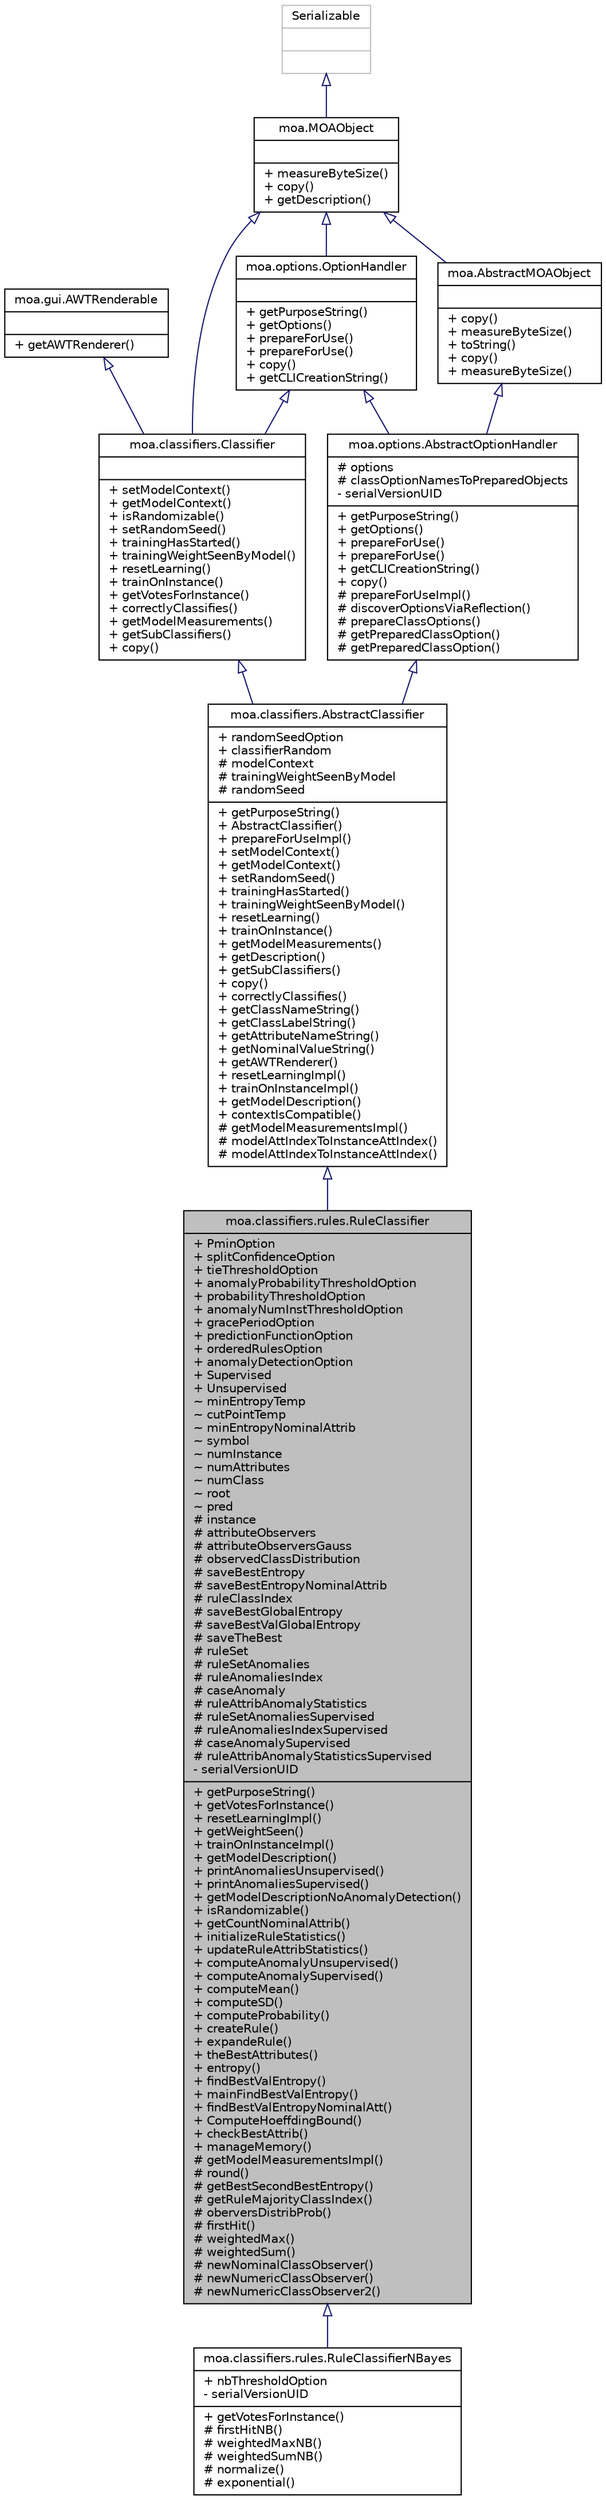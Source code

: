 digraph G
{
  edge [fontname="Helvetica",fontsize="10",labelfontname="Helvetica",labelfontsize="10"];
  node [fontname="Helvetica",fontsize="10",shape=record];
  Node1 [label="{moa.classifiers.rules.RuleClassifier\n|+ PminOption\l+ splitConfidenceOption\l+ tieThresholdOption\l+ anomalyProbabilityThresholdOption\l+ probabilityThresholdOption\l+ anomalyNumInstThresholdOption\l+ gracePeriodOption\l+ predictionFunctionOption\l+ orderedRulesOption\l+ anomalyDetectionOption\l+ Supervised\l+ Unsupervised\l~ minEntropyTemp\l~ cutPointTemp\l~ minEntropyNominalAttrib\l~ symbol\l~ numInstance\l~ numAttributes\l~ numClass\l~ root\l~ pred\l# instance\l# attributeObservers\l# attributeObserversGauss\l# observedClassDistribution\l# saveBestEntropy\l# saveBestEntropyNominalAttrib\l# ruleClassIndex\l# saveBestGlobalEntropy\l# saveBestValGlobalEntropy\l# saveTheBest\l# ruleSet\l# ruleSetAnomalies\l# ruleAnomaliesIndex\l# caseAnomaly\l# ruleAttribAnomalyStatistics\l# ruleSetAnomaliesSupervised\l# ruleAnomaliesIndexSupervised\l# caseAnomalySupervised\l# ruleAttribAnomalyStatisticsSupervised\l- serialVersionUID\l|+ getPurposeString()\l+ getVotesForInstance()\l+ resetLearningImpl()\l+ getWeightSeen()\l+ trainOnInstanceImpl()\l+ getModelDescription()\l+ printAnomaliesUnsupervised()\l+ printAnomaliesSupervised()\l+ getModelDescriptionNoAnomalyDetection()\l+ isRandomizable()\l+ getCountNominalAttrib()\l+ initializeRuleStatistics()\l+ updateRuleAttribStatistics()\l+ computeAnomalyUnsupervised()\l+ computeAnomalySupervised()\l+ computeMean()\l+ computeSD()\l+ computeProbability()\l+ createRule()\l+ expandeRule()\l+ theBestAttributes()\l+ entropy()\l+ findBestValEntropy()\l+ mainFindBestValEntropy()\l+ findBestValEntropyNominalAtt()\l+ ComputeHoeffdingBound()\l+ checkBestAttrib()\l+ manageMemory()\l# getModelMeasurementsImpl()\l# round()\l# getBestSecondBestEntropy()\l# getRuleMajorityClassIndex()\l# oberversDistribProb()\l# firstHit()\l# weightedMax()\l# weightedSum()\l# newNominalClassObserver()\l# newNumericClassObserver()\l# newNumericClassObserver2()\l}",height=0.2,width=0.4,color="black", fillcolor="grey75", style="filled" fontcolor="black"];
  Node2 -> Node1 [dir=back,color="midnightblue",fontsize="10",style="solid",arrowtail="empty",fontname="Helvetica"];
  Node2 [label="{moa.classifiers.AbstractClassifier\n|+ randomSeedOption\l+ classifierRandom\l# modelContext\l# trainingWeightSeenByModel\l# randomSeed\l|+ getPurposeString()\l+ AbstractClassifier()\l+ prepareForUseImpl()\l+ setModelContext()\l+ getModelContext()\l+ setRandomSeed()\l+ trainingHasStarted()\l+ trainingWeightSeenByModel()\l+ resetLearning()\l+ trainOnInstance()\l+ getModelMeasurements()\l+ getDescription()\l+ getSubClassifiers()\l+ copy()\l+ correctlyClassifies()\l+ getClassNameString()\l+ getClassLabelString()\l+ getAttributeNameString()\l+ getNominalValueString()\l+ getAWTRenderer()\l+ resetLearningImpl()\l+ trainOnInstanceImpl()\l+ getModelDescription()\l+ contextIsCompatible()\l# getModelMeasurementsImpl()\l# modelAttIndexToInstanceAttIndex()\l# modelAttIndexToInstanceAttIndex()\l}",height=0.2,width=0.4,color="black", fillcolor="white", style="filled",URL="$classmoa_1_1classifiers_1_1AbstractClassifier.html",tooltip="Abstract Classifier."];
  Node3 -> Node2 [dir=back,color="midnightblue",fontsize="10",style="solid",arrowtail="empty",fontname="Helvetica"];
  Node3 [label="{moa.options.AbstractOptionHandler\n|# options\l# classOptionNamesToPreparedObjects\l- serialVersionUID\l|+ getPurposeString()\l+ getOptions()\l+ prepareForUse()\l+ prepareForUse()\l+ getCLICreationString()\l+ copy()\l# prepareForUseImpl()\l# discoverOptionsViaReflection()\l# prepareClassOptions()\l# getPreparedClassOption()\l# getPreparedClassOption()\l}",height=0.2,width=0.4,color="black", fillcolor="white", style="filled",URL="$classmoa_1_1options_1_1AbstractOptionHandler.html",tooltip="Abstract Option Handler."];
  Node4 -> Node3 [dir=back,color="midnightblue",fontsize="10",style="solid",arrowtail="empty",fontname="Helvetica"];
  Node4 [label="{moa.AbstractMOAObject\n||+ copy()\l+ measureByteSize()\l+ toString()\l+ copy()\l+ measureByteSize()\l}",height=0.2,width=0.4,color="black", fillcolor="white", style="filled",URL="$classmoa_1_1AbstractMOAObject.html",tooltip="Abstract MOA Object."];
  Node5 -> Node4 [dir=back,color="midnightblue",fontsize="10",style="solid",arrowtail="empty",fontname="Helvetica"];
  Node5 [label="{moa.MOAObject\n||+ measureByteSize()\l+ copy()\l+ getDescription()\l}",height=0.2,width=0.4,color="black", fillcolor="white", style="filled",URL="$interfacemoa_1_1MOAObject.html",tooltip="Interface implemented by classes in MOA, so that all are serializable, can produce..."];
  Node6 -> Node5 [dir=back,color="midnightblue",fontsize="10",style="solid",arrowtail="empty",fontname="Helvetica"];
  Node6 [label="{Serializable\n||}",height=0.2,width=0.4,color="grey75", fillcolor="white", style="filled"];
  Node7 -> Node3 [dir=back,color="midnightblue",fontsize="10",style="solid",arrowtail="empty",fontname="Helvetica"];
  Node7 [label="{moa.options.OptionHandler\n||+ getPurposeString()\l+ getOptions()\l+ prepareForUse()\l+ prepareForUse()\l+ copy()\l+ getCLICreationString()\l}",height=0.2,width=0.4,color="black", fillcolor="white", style="filled",URL="$interfacemoa_1_1options_1_1OptionHandler.html",tooltip="Interface representing an object that handles options or parameters."];
  Node5 -> Node7 [dir=back,color="midnightblue",fontsize="10",style="solid",arrowtail="empty",fontname="Helvetica"];
  Node8 -> Node2 [dir=back,color="midnightblue",fontsize="10",style="solid",arrowtail="empty",fontname="Helvetica"];
  Node8 [label="{moa.classifiers.Classifier\n||+ setModelContext()\l+ getModelContext()\l+ isRandomizable()\l+ setRandomSeed()\l+ trainingHasStarted()\l+ trainingWeightSeenByModel()\l+ resetLearning()\l+ trainOnInstance()\l+ getVotesForInstance()\l+ correctlyClassifies()\l+ getModelMeasurements()\l+ getSubClassifiers()\l+ copy()\l}",height=0.2,width=0.4,color="black", fillcolor="white", style="filled",URL="$interfacemoa_1_1classifiers_1_1Classifier.html",tooltip="Classifier interface for incremental classification models."];
  Node5 -> Node8 [dir=back,color="midnightblue",fontsize="10",style="solid",arrowtail="empty",fontname="Helvetica"];
  Node7 -> Node8 [dir=back,color="midnightblue",fontsize="10",style="solid",arrowtail="empty",fontname="Helvetica"];
  Node9 -> Node8 [dir=back,color="midnightblue",fontsize="10",style="solid",arrowtail="empty",fontname="Helvetica"];
  Node9 [label="{moa.gui.AWTRenderable\n||+ getAWTRenderer()\l}",height=0.2,width=0.4,color="black", fillcolor="white", style="filled",URL="$interfacemoa_1_1gui_1_1AWTRenderable.html",tooltip="Interface representing a component that is renderable."];
  Node1 -> Node10 [dir=back,color="midnightblue",fontsize="10",style="solid",arrowtail="empty",fontname="Helvetica"];
  Node10 [label="{moa.classifiers.rules.RuleClassifierNBayes\n|+ nbThresholdOption\l- serialVersionUID\l|+ getVotesForInstance()\l# firstHitNB()\l# weightedMaxNB()\l# weightedSumNB()\l# normalize()\l# exponential()\l}",height=0.2,width=0.4,color="black", fillcolor="white", style="filled",URL="$classmoa_1_1classifiers_1_1rules_1_1RuleClassifierNBayes.html",tooltip="This classifier learn ordered and unordered rule set from data stream with naive..."];
}
